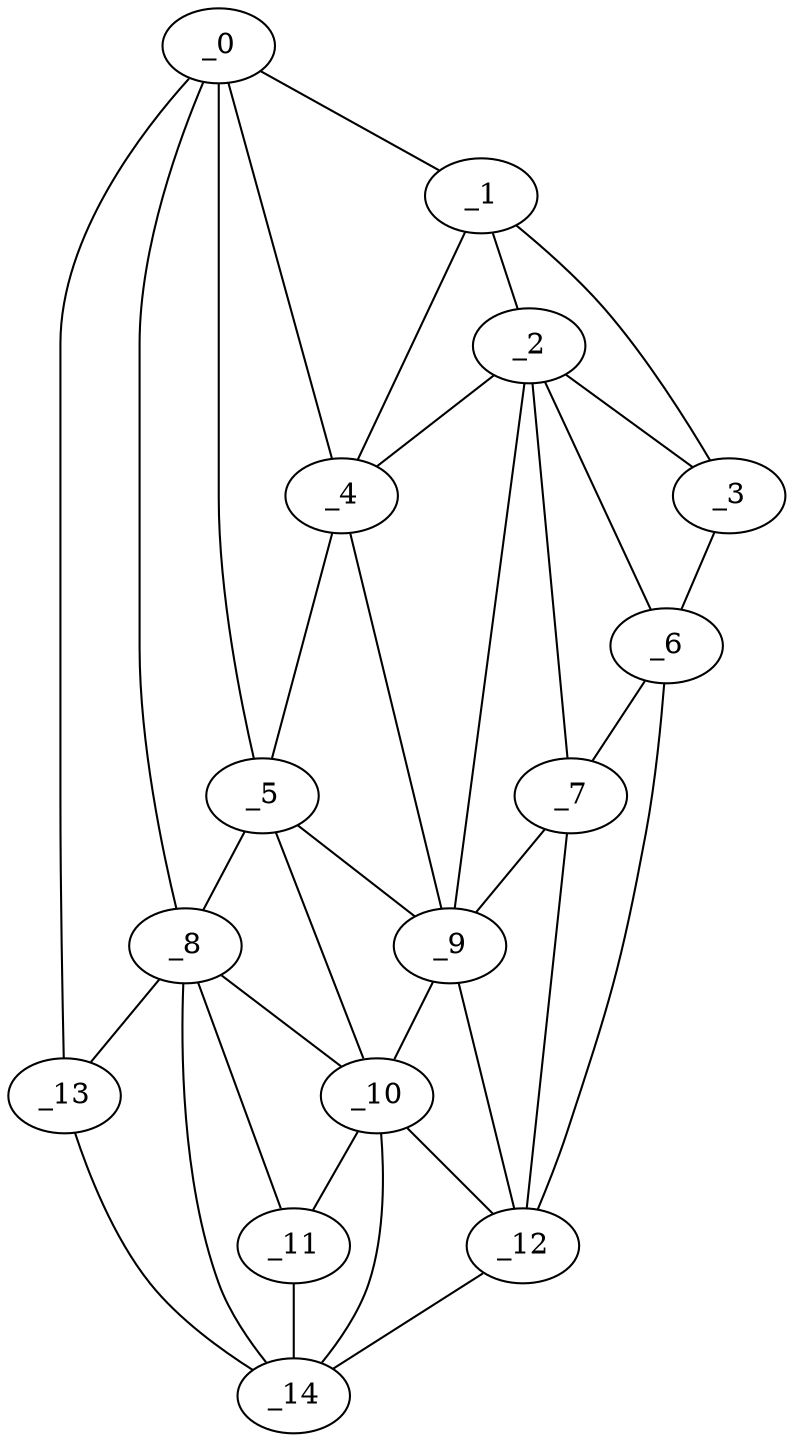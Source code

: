 graph "obj43__75.gxl" {
	_0	 [x=21,
		y=13];
	_1	 [x=30,
		y=84];
	_0 -- _1	 [valence=1];
	_4	 [x=40,
		y=43];
	_0 -- _4	 [valence=2];
	_5	 [x=46,
		y=37];
	_0 -- _5	 [valence=2];
	_8	 [x=80,
		y=36];
	_0 -- _8	 [valence=1];
	_13	 [x=109,
		y=14];
	_0 -- _13	 [valence=1];
	_2	 [x=37,
		y=91];
	_1 -- _2	 [valence=2];
	_3	 [x=39,
		y=99];
	_1 -- _3	 [valence=1];
	_1 -- _4	 [valence=1];
	_2 -- _3	 [valence=2];
	_2 -- _4	 [valence=2];
	_6	 [x=49,
		y=102];
	_2 -- _6	 [valence=2];
	_7	 [x=78,
		y=94];
	_2 -- _7	 [valence=2];
	_9	 [x=88,
		y=70];
	_2 -- _9	 [valence=2];
	_3 -- _6	 [valence=1];
	_4 -- _5	 [valence=2];
	_4 -- _9	 [valence=2];
	_5 -- _8	 [valence=2];
	_5 -- _9	 [valence=1];
	_10	 [x=90,
		y=62];
	_5 -- _10	 [valence=2];
	_6 -- _7	 [valence=1];
	_12	 [x=108,
		y=109];
	_6 -- _12	 [valence=1];
	_7 -- _9	 [valence=2];
	_7 -- _12	 [valence=1];
	_8 -- _10	 [valence=2];
	_11	 [x=91,
		y=48];
	_8 -- _11	 [valence=1];
	_8 -- _13	 [valence=2];
	_14	 [x=109,
		y=28];
	_8 -- _14	 [valence=2];
	_9 -- _10	 [valence=1];
	_9 -- _12	 [valence=2];
	_10 -- _11	 [valence=2];
	_10 -- _12	 [valence=2];
	_10 -- _14	 [valence=1];
	_11 -- _14	 [valence=2];
	_12 -- _14	 [valence=1];
	_13 -- _14	 [valence=1];
}
